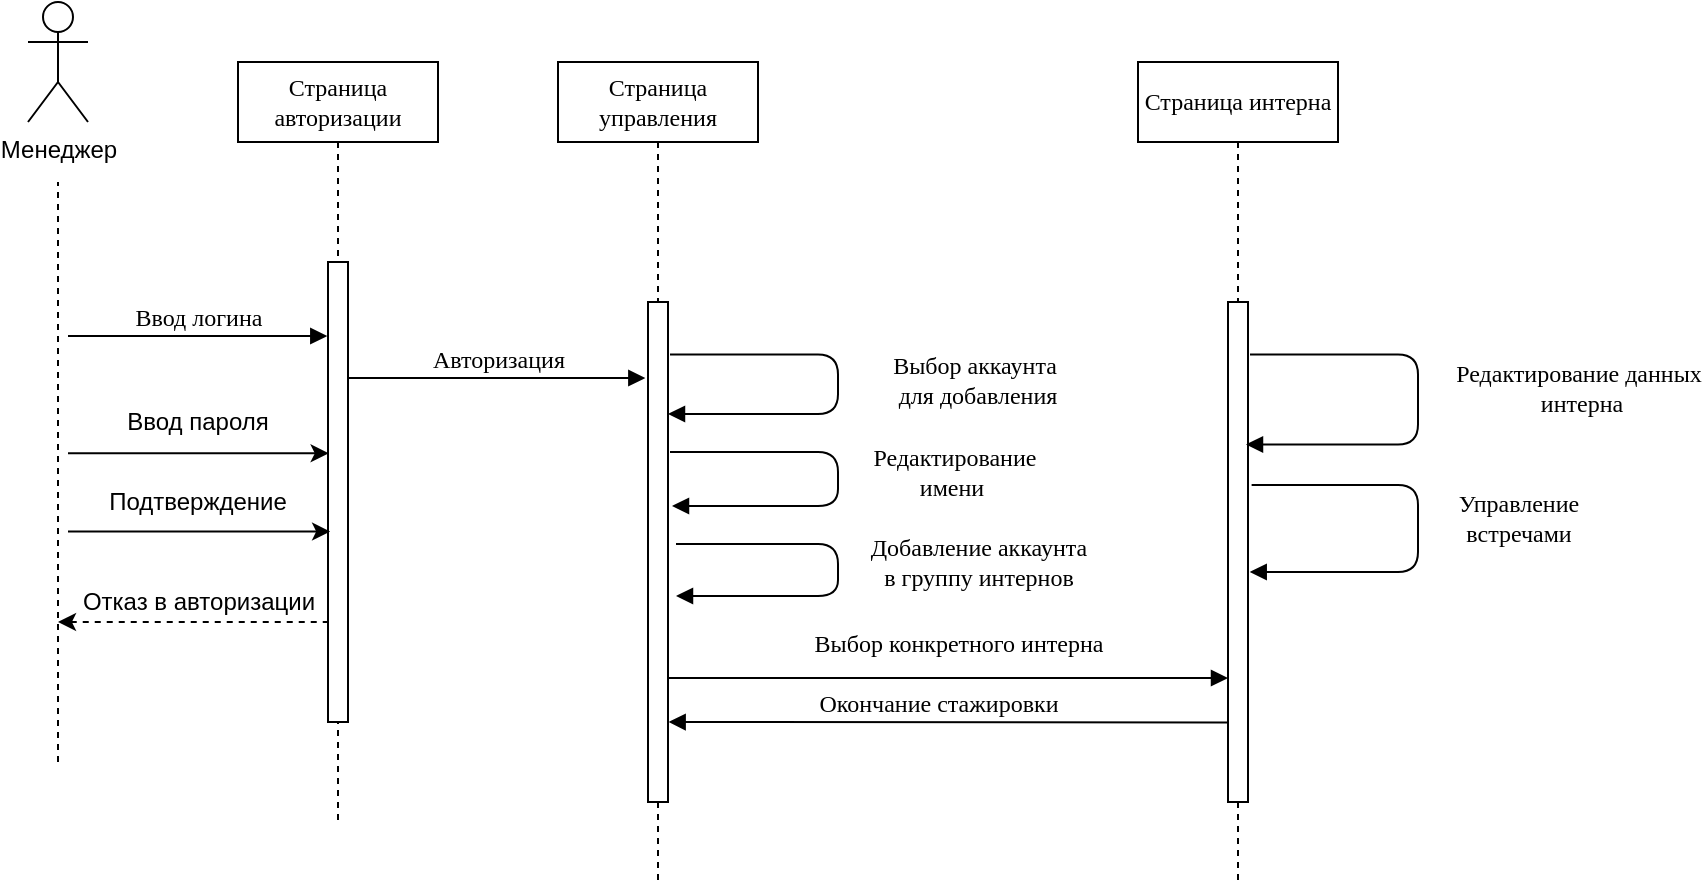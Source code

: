 <mxfile version="13.1.3" type="device"><diagram name="Page-1" id="13e1069c-82ec-6db2-03f1-153e76fe0fe0"><mxGraphModel dx="1667" dy="668" grid="1" gridSize="10" guides="1" tooltips="1" connect="1" arrows="1" fold="1" page="1" pageScale="1" pageWidth="1100" pageHeight="850" background="#ffffff" math="0" shadow="0"><root><mxCell id="0"/><mxCell id="1" parent="0"/><mxCell id="7baba1c4bc27f4b0-2" value="Страница авторизации" style="shape=umlLifeline;perimeter=lifelinePerimeter;whiteSpace=wrap;html=1;container=1;collapsible=0;recursiveResize=0;outlineConnect=0;rounded=0;shadow=0;comic=0;labelBackgroundColor=none;strokeWidth=1;fontFamily=Verdana;fontSize=12;align=center;" parent="1" vertex="1"><mxGeometry x="240" y="130" width="100" height="380" as="geometry"/></mxCell><mxCell id="7baba1c4bc27f4b0-10" value="" style="html=1;points=[];perimeter=orthogonalPerimeter;rounded=0;shadow=0;comic=0;labelBackgroundColor=none;strokeWidth=1;fontFamily=Verdana;fontSize=12;align=center;" parent="7baba1c4bc27f4b0-2" vertex="1"><mxGeometry x="45" y="100" width="10" height="230" as="geometry"/></mxCell><mxCell id="7baba1c4bc27f4b0-3" value="Страница управления" style="shape=umlLifeline;perimeter=lifelinePerimeter;whiteSpace=wrap;html=1;container=1;collapsible=0;recursiveResize=0;outlineConnect=0;rounded=0;shadow=0;comic=0;labelBackgroundColor=none;strokeWidth=1;fontFamily=Verdana;fontSize=12;align=center;" parent="1" vertex="1"><mxGeometry x="400" y="130" width="100" height="410" as="geometry"/></mxCell><mxCell id="7baba1c4bc27f4b0-13" value="" style="html=1;points=[];perimeter=orthogonalPerimeter;rounded=0;shadow=0;comic=0;labelBackgroundColor=none;strokeWidth=1;fontFamily=Verdana;fontSize=12;align=center;" parent="7baba1c4bc27f4b0-3" vertex="1"><mxGeometry x="45" y="120" width="10" height="250" as="geometry"/></mxCell><mxCell id="7baba1c4bc27f4b0-17" value="Выбор аккаунта&lt;br&gt;&amp;nbsp;для добавления" style="html=1;verticalAlign=bottom;endArrow=block;labelBackgroundColor=none;fontFamily=Verdana;fontSize=12;edgeStyle=elbowEdgeStyle;elbow=vertical;entryX=1;entryY=0.224;entryDx=0;entryDy=0;entryPerimeter=0;exitX=1.1;exitY=0.105;exitDx=0;exitDy=0;exitPerimeter=0;" parent="7baba1c4bc27f4b0-3" source="7baba1c4bc27f4b0-13" target="7baba1c4bc27f4b0-13" edge="1"><mxGeometry x="0.165" y="-70" relative="1" as="geometry"><mxPoint x="110" y="140" as="sourcePoint"/><Array as="points"><mxPoint x="140" y="240"/><mxPoint x="150" y="140"/></Array><mxPoint x="70" y="70" as="offset"/></mxGeometry></mxCell><mxCell id="8N-ZpJpM1h_ezISWeMxN-13" value="Редактирование&lt;br&gt;имени&amp;nbsp;" style="html=1;verticalAlign=bottom;endArrow=block;labelBackgroundColor=none;fontFamily=Verdana;fontSize=12;edgeStyle=elbowEdgeStyle;elbow=vertical;exitX=1.1;exitY=0.3;exitDx=0;exitDy=0;exitPerimeter=0;entryX=1.2;entryY=0.408;entryDx=0;entryDy=0;entryPerimeter=0;" parent="7baba1c4bc27f4b0-3" source="7baba1c4bc27f4b0-13" target="7baba1c4bc27f4b0-13" edge="1"><mxGeometry x="0.168" y="-60" relative="1" as="geometry"><mxPoint x="66" y="151" as="sourcePoint"/><Array as="points"><mxPoint x="140" y="210"/><mxPoint x="160" y="150"/></Array><mxPoint x="64" y="187" as="targetPoint"/><mxPoint x="60" y="60" as="offset"/></mxGeometry></mxCell><mxCell id="8N-ZpJpM1h_ezISWeMxN-14" value="Добавление аккаунта&lt;br&gt;в группу интернов" style="html=1;verticalAlign=bottom;endArrow=block;labelBackgroundColor=none;fontFamily=Verdana;fontSize=12;edgeStyle=elbowEdgeStyle;elbow=vertical;exitX=1.4;exitY=0.484;exitDx=0;exitDy=0;exitPerimeter=0;entryX=1.4;entryY=0.588;entryDx=0;entryDy=0;entryPerimeter=0;" parent="7baba1c4bc27f4b0-3" source="7baba1c4bc27f4b0-13" target="7baba1c4bc27f4b0-13" edge="1"><mxGeometry x="0.138" y="-70" relative="1" as="geometry"><mxPoint x="66.81" y="203.2" as="sourcePoint"/><Array as="points"><mxPoint x="140" y="260"/><mxPoint x="170" y="160"/></Array><mxPoint x="65.86" y="238" as="targetPoint"/><mxPoint x="70" y="70" as="offset"/></mxGeometry></mxCell><mxCell id="7baba1c4bc27f4b0-11" value="Ввод логина" style="html=1;verticalAlign=bottom;endArrow=block;entryX=-0.035;entryY=0.161;labelBackgroundColor=none;fontFamily=Verdana;fontSize=12;edgeStyle=elbowEdgeStyle;elbow=vertical;entryDx=0;entryDy=0;entryPerimeter=0;" parent="1" target="7baba1c4bc27f4b0-10" edge="1"><mxGeometry relative="1" as="geometry"><mxPoint x="155" y="267" as="sourcePoint"/></mxGeometry></mxCell><mxCell id="7baba1c4bc27f4b0-14" value="Авторизация" style="html=1;verticalAlign=bottom;endArrow=block;entryX=-0.133;entryY=0.152;labelBackgroundColor=none;fontFamily=Verdana;fontSize=12;edgeStyle=elbowEdgeStyle;elbow=vertical;entryDx=0;entryDy=0;entryPerimeter=0;" parent="1" source="7baba1c4bc27f4b0-10" target="7baba1c4bc27f4b0-13" edge="1"><mxGeometry relative="1" as="geometry"><mxPoint x="370" y="250" as="sourcePoint"/></mxGeometry></mxCell><mxCell id="8N-ZpJpM1h_ezISWeMxN-1" value="Менеджер" style="shape=umlActor;verticalLabelPosition=bottom;labelBackgroundColor=#ffffff;verticalAlign=top;html=1;outlineConnect=0;" parent="1" vertex="1"><mxGeometry x="135" y="100" width="30" height="60" as="geometry"/></mxCell><mxCell id="8N-ZpJpM1h_ezISWeMxN-5" value="" style="endArrow=classic;html=1;entryX=0.033;entryY=0.416;entryDx=0;entryDy=0;entryPerimeter=0;" parent="1" target="7baba1c4bc27f4b0-10" edge="1"><mxGeometry width="50" height="50" relative="1" as="geometry"><mxPoint x="155" y="325.68" as="sourcePoint"/><mxPoint x="280" y="325" as="targetPoint"/></mxGeometry></mxCell><mxCell id="8N-ZpJpM1h_ezISWeMxN-6" value="Ввод пароля" style="text;html=1;strokeColor=none;fillColor=none;align=center;verticalAlign=middle;whiteSpace=wrap;rounded=0;" parent="1" vertex="1"><mxGeometry x="170" y="300" width="100" height="20" as="geometry"/></mxCell><mxCell id="8N-ZpJpM1h_ezISWeMxN-7" value="" style="endArrow=classic;html=1;entryX=0.106;entryY=0.586;entryDx=0;entryDy=0;entryPerimeter=0;" parent="1" target="7baba1c4bc27f4b0-10" edge="1"><mxGeometry width="50" height="50" relative="1" as="geometry"><mxPoint x="155" y="364.78" as="sourcePoint"/><mxPoint x="220" y="370" as="targetPoint"/></mxGeometry></mxCell><mxCell id="8N-ZpJpM1h_ezISWeMxN-8" value="Подтверждение" style="text;html=1;strokeColor=none;fillColor=none;align=center;verticalAlign=middle;whiteSpace=wrap;rounded=0;" parent="1" vertex="1"><mxGeometry x="170" y="340" width="100" height="20" as="geometry"/></mxCell><mxCell id="8N-ZpJpM1h_ezISWeMxN-9" value="" style="endArrow=none;dashed=1;html=1;" parent="1" edge="1"><mxGeometry width="50" height="50" relative="1" as="geometry"><mxPoint x="150" y="480" as="sourcePoint"/><mxPoint x="150" y="190" as="targetPoint"/></mxGeometry></mxCell><mxCell id="_0gPqSX6OwdpQW-yP9G--2" value="" style="endArrow=none;dashed=1;html=1;comic=0;startArrow=classic;startFill=1;" edge="1" parent="1" target="7baba1c4bc27f4b0-10"><mxGeometry width="50" height="50" relative="1" as="geometry"><mxPoint x="150" y="410" as="sourcePoint"/><mxPoint x="410" y="380" as="targetPoint"/></mxGeometry></mxCell><mxCell id="_0gPqSX6OwdpQW-yP9G--3" value="&lt;font style=&quot;font-size: 12px&quot;&gt;Отказ в авторизации&lt;/font&gt;" style="edgeLabel;html=1;align=center;verticalAlign=middle;resizable=0;points=[];" vertex="1" connectable="0" parent="_0gPqSX6OwdpQW-yP9G--2"><mxGeometry x="0.2" y="3" relative="1" as="geometry"><mxPoint x="-11" y="-7" as="offset"/></mxGeometry></mxCell><mxCell id="_0gPqSX6OwdpQW-yP9G--4" value="Страница интерна" style="shape=umlLifeline;perimeter=lifelinePerimeter;whiteSpace=wrap;html=1;container=1;collapsible=0;recursiveResize=0;outlineConnect=0;rounded=0;shadow=0;comic=0;labelBackgroundColor=none;strokeWidth=1;fontFamily=Verdana;fontSize=12;align=center;" vertex="1" parent="1"><mxGeometry x="690" y="130" width="100" height="410" as="geometry"/></mxCell><mxCell id="_0gPqSX6OwdpQW-yP9G--5" value="" style="html=1;points=[];perimeter=orthogonalPerimeter;rounded=0;shadow=0;comic=0;labelBackgroundColor=none;strokeWidth=1;fontFamily=Verdana;fontSize=12;align=center;" vertex="1" parent="_0gPqSX6OwdpQW-yP9G--4"><mxGeometry x="45" y="120" width="10" height="250" as="geometry"/></mxCell><mxCell id="_0gPqSX6OwdpQW-yP9G--6" value="Редактирование данных&lt;br&gt;&amp;nbsp;интерна" style="html=1;verticalAlign=bottom;endArrow=block;labelBackgroundColor=none;fontFamily=Verdana;fontSize=12;edgeStyle=elbowEdgeStyle;elbow=vertical;entryX=0.9;entryY=0.285;entryDx=0;entryDy=0;entryPerimeter=0;exitX=1.1;exitY=0.105;exitDx=0;exitDy=0;exitPerimeter=0;" edge="1" parent="_0gPqSX6OwdpQW-yP9G--4" source="_0gPqSX6OwdpQW-yP9G--5" target="_0gPqSX6OwdpQW-yP9G--5"><mxGeometry x="0.2" y="-81" relative="1" as="geometry"><mxPoint x="110" y="140" as="sourcePoint"/><Array as="points"><mxPoint x="140" y="240"/><mxPoint x="150" y="140"/></Array><mxPoint x="80" y="70" as="offset"/></mxGeometry></mxCell><mxCell id="_0gPqSX6OwdpQW-yP9G--7" value="Управление &lt;br&gt;встречами" style="html=1;verticalAlign=bottom;endArrow=block;labelBackgroundColor=none;fontFamily=Verdana;fontSize=12;edgeStyle=elbowEdgeStyle;elbow=vertical;exitX=1.181;exitY=0.366;exitDx=0;exitDy=0;exitPerimeter=0;entryX=1.086;entryY=0.54;entryDx=0;entryDy=0;entryPerimeter=0;" edge="1" parent="_0gPqSX6OwdpQW-yP9G--4" source="_0gPqSX6OwdpQW-yP9G--5" target="_0gPqSX6OwdpQW-yP9G--5"><mxGeometry x="0.202" y="-51" relative="1" as="geometry"><mxPoint x="66" y="151" as="sourcePoint"/><Array as="points"><mxPoint x="140" y="210"/><mxPoint x="160" y="150"/></Array><mxPoint x="64" y="187" as="targetPoint"/><mxPoint x="50" y="41" as="offset"/></mxGeometry></mxCell><mxCell id="_0gPqSX6OwdpQW-yP9G--8" value="Выбор конкретного интерна" style="html=1;verticalAlign=bottom;endArrow=block;labelBackgroundColor=none;fontFamily=Verdana;fontSize=12;edgeStyle=elbowEdgeStyle;elbow=vertical;" edge="1" parent="1" target="_0gPqSX6OwdpQW-yP9G--5"><mxGeometry x="0.036" y="8" relative="1" as="geometry"><mxPoint x="455" y="438" as="sourcePoint"/><Array as="points"><mxPoint x="600" y="438"/><mxPoint x="860" y="290"/></Array><mxPoint x="630" y="450" as="targetPoint"/><mxPoint as="offset"/></mxGeometry></mxCell><mxCell id="_0gPqSX6OwdpQW-yP9G--10" value="Окончание стажировки" style="html=1;verticalAlign=bottom;endArrow=block;labelBackgroundColor=none;fontFamily=Verdana;fontSize=12;edgeStyle=elbowEdgeStyle;elbow=vertical;entryX=1.033;entryY=0.84;entryDx=0;entryDy=0;entryPerimeter=0;exitX=-0.033;exitY=0.841;exitDx=0;exitDy=0;exitPerimeter=0;" edge="1" parent="1" source="_0gPqSX6OwdpQW-yP9G--5" target="7baba1c4bc27f4b0-13"><mxGeometry x="0.037" relative="1" as="geometry"><mxPoint x="730" y="460" as="sourcePoint"/><Array as="points"><mxPoint x="680" y="460"/><mxPoint x="610" y="448"/><mxPoint x="870" y="300"/></Array><mxPoint x="460" y="460" as="targetPoint"/><mxPoint as="offset"/></mxGeometry></mxCell></root></mxGraphModel></diagram></mxfile>